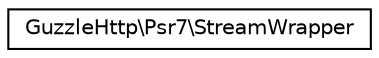 digraph "Graphical Class Hierarchy"
{
  edge [fontname="Helvetica",fontsize="10",labelfontname="Helvetica",labelfontsize="10"];
  node [fontname="Helvetica",fontsize="10",shape=record];
  rankdir="LR";
  Node0 [label="GuzzleHttp\\Psr7\\StreamWrapper",height=0.2,width=0.4,color="black", fillcolor="white", style="filled",URL="$classGuzzleHttp_1_1Psr7_1_1StreamWrapper.html"];
}
